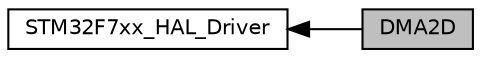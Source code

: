 digraph "DMA2D"
{
  edge [fontname="Helvetica",fontsize="10",labelfontname="Helvetica",labelfontsize="10"];
  node [fontname="Helvetica",fontsize="10",shape=record];
  rankdir=LR;
  Node1 [label="STM32F7xx_HAL_Driver",height=0.2,width=0.4,color="black", fillcolor="white", style="filled",URL="$group___s_t_m32_f7xx___h_a_l___driver.html"];
  Node0 [label="DMA2D",height=0.2,width=0.4,color="black", fillcolor="grey75", style="filled", fontcolor="black"];
  Node1->Node0 [shape=plaintext, dir="back", style="solid"];
}

